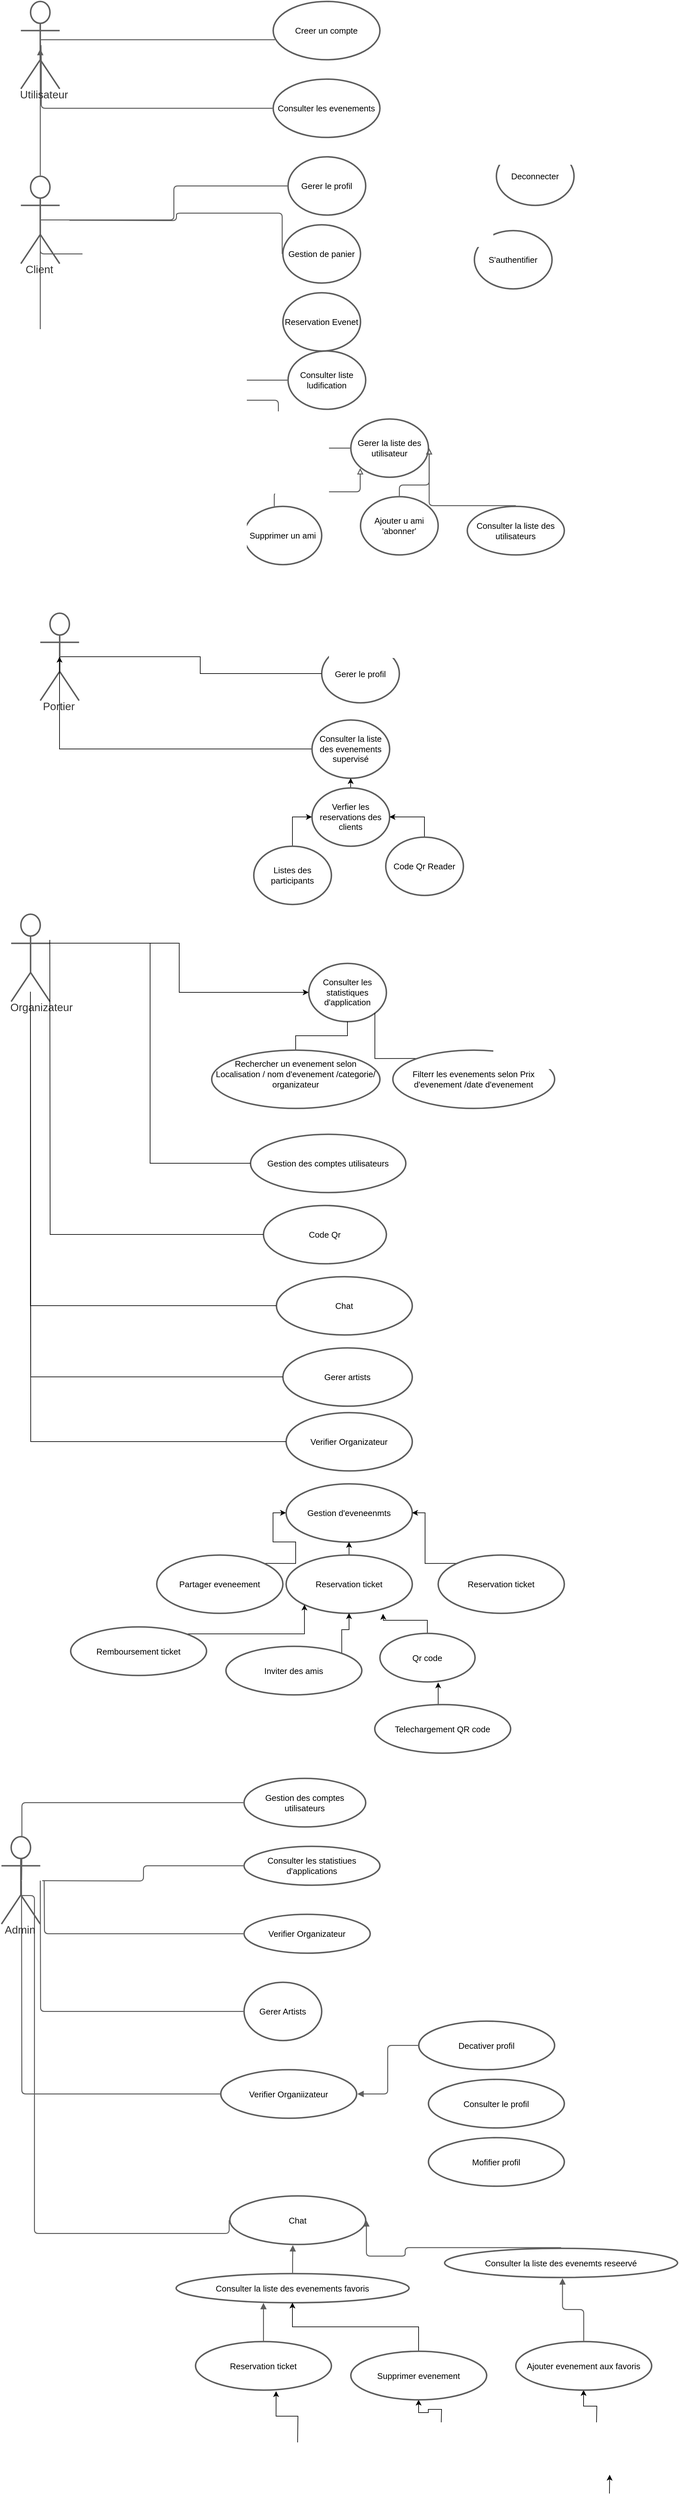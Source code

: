 <mxfile version="20.8.15" type="github">
  <diagram name="Page-1" id="k-a6IqjKt22_uS10msmN">
    <mxGraphModel dx="2100" dy="1060" grid="1" gridSize="10" guides="1" tooltips="1" connect="1" arrows="1" fold="1" page="1" pageScale="1" pageWidth="827" pageHeight="1169" math="0" shadow="0">
      <root>
        <mxCell id="0" />
        <mxCell id="1" parent="0" />
        <mxCell id="5G4IDF_U-Jctl3EP4ENw-1" value="Consulter les statistiques d&#39;application" style="html=1;overflow=block;blockSpacing=1;whiteSpace=wrap;ellipse;fontSize=13;spacing=3.8;strokeColor=#5e5e5e;strokeOpacity=100;rounded=1;absoluteArcSize=1;arcSize=9;strokeWidth=2.3;lucidId=.BitsejxpJ_f;" vertex="1" parent="1">
          <mxGeometry x="515" y="1545" width="120" height="90" as="geometry" />
        </mxCell>
        <mxCell id="5G4IDF_U-Jctl3EP4ENw-2" value="Gerer le profil" style="html=1;overflow=block;blockSpacing=1;whiteSpace=wrap;ellipse;fontSize=13;spacing=3.8;strokeColor=#5e5e5e;strokeOpacity=100;rounded=1;absoluteArcSize=1;arcSize=9;strokeWidth=2.3;lucidId=.BitsejxpJ_f;" vertex="1" parent="1">
          <mxGeometry x="535" y="1052.5" width="120" height="90" as="geometry" />
        </mxCell>
        <mxCell id="5G4IDF_U-Jctl3EP4ENw-3" style="edgeStyle=orthogonalEdgeStyle;rounded=0;orthogonalLoop=1;jettySize=auto;html=1;exitX=0.5;exitY=0;exitDx=0;exitDy=0;endArrow=none;endFill=0;" edge="1" parent="1" source="5G4IDF_U-Jctl3EP4ENw-4" target="5G4IDF_U-Jctl3EP4ENw-1">
          <mxGeometry relative="1" as="geometry" />
        </mxCell>
        <mxCell id="5G4IDF_U-Jctl3EP4ENw-4" value="&lt;div&gt;Rechercher un evenement selon Localisation / nom d&#39;evenement /categorie/ organizateur&lt;br&gt;&lt;/div&gt;&lt;div&gt;&lt;br&gt;&lt;/div&gt;" style="html=1;overflow=block;blockSpacing=1;whiteSpace=wrap;ellipse;fontSize=13;spacing=3.8;strokeColor=#5e5e5e;strokeOpacity=100;rounded=1;absoluteArcSize=1;arcSize=9;strokeWidth=2.3;lucidId=.BitsejxpJ_f;" vertex="1" parent="1">
          <mxGeometry x="365" y="1679" width="260" height="90" as="geometry" />
        </mxCell>
        <mxCell id="5G4IDF_U-Jctl3EP4ENw-5" style="edgeStyle=orthogonalEdgeStyle;rounded=0;orthogonalLoop=1;jettySize=auto;html=1;exitX=0;exitY=0;exitDx=0;exitDy=0;entryX=1;entryY=1;entryDx=0;entryDy=0;endArrow=none;endFill=0;" edge="1" parent="1" source="5G4IDF_U-Jctl3EP4ENw-6" target="5G4IDF_U-Jctl3EP4ENw-1">
          <mxGeometry relative="1" as="geometry" />
        </mxCell>
        <mxCell id="5G4IDF_U-Jctl3EP4ENw-6" value="Filterr les evenements selon Prix d&#39;evenement /date d&#39;evenement" style="html=1;overflow=block;blockSpacing=1;whiteSpace=wrap;ellipse;fontSize=13;spacing=3.8;strokeColor=#5e5e5e;strokeOpacity=100;rounded=1;absoluteArcSize=1;arcSize=9;strokeWidth=2.3;lucidId=.BitsejxpJ_f;" vertex="1" parent="1">
          <mxGeometry x="645" y="1679" width="250" height="90" as="geometry" />
        </mxCell>
        <mxCell id="5G4IDF_U-Jctl3EP4ENw-7" value="Code Qr" style="html=1;overflow=block;blockSpacing=1;whiteSpace=wrap;ellipse;fontSize=13;spacing=3.8;strokeColor=#5e5e5e;strokeOpacity=100;rounded=1;absoluteArcSize=1;arcSize=9;strokeWidth=2.3;lucidId=.BitsejxpJ_f;" vertex="1" parent="1">
          <mxGeometry x="445" y="1919" width="190" height="90" as="geometry" />
        </mxCell>
        <mxCell id="5G4IDF_U-Jctl3EP4ENw-8" value="Chat" style="html=1;overflow=block;blockSpacing=1;whiteSpace=wrap;ellipse;fontSize=13;spacing=3.8;strokeColor=#5e5e5e;strokeOpacity=100;rounded=1;absoluteArcSize=1;arcSize=9;strokeWidth=2.3;lucidId=.BitsejxpJ_f;" vertex="1" parent="1">
          <mxGeometry x="465" y="2029" width="210" height="90" as="geometry" />
        </mxCell>
        <mxCell id="5G4IDF_U-Jctl3EP4ENw-9" value="Gerer artists" style="html=1;overflow=block;blockSpacing=1;whiteSpace=wrap;ellipse;fontSize=13;spacing=3.8;strokeColor=#5e5e5e;strokeOpacity=100;rounded=1;absoluteArcSize=1;arcSize=9;strokeWidth=2.3;lucidId=.BitsejxpJ_f;" vertex="1" parent="1">
          <mxGeometry x="475" y="2139" width="200" height="90" as="geometry" />
        </mxCell>
        <mxCell id="5G4IDF_U-Jctl3EP4ENw-10" value="Verifier Organizateur" style="html=1;overflow=block;blockSpacing=1;whiteSpace=wrap;ellipse;fontSize=13;spacing=3.8;strokeColor=#5e5e5e;strokeOpacity=100;rounded=1;absoluteArcSize=1;arcSize=9;strokeWidth=2.3;lucidId=.BitsejxpJ_f;" vertex="1" parent="1">
          <mxGeometry x="480" y="2239" width="195" height="90" as="geometry" />
        </mxCell>
        <mxCell id="5G4IDF_U-Jctl3EP4ENw-11" value="Gestion des comptes utilisateurs" style="html=1;overflow=block;blockSpacing=1;whiteSpace=wrap;ellipse;fontSize=13;spacing=3.8;strokeColor=#5e5e5e;strokeOpacity=100;rounded=1;absoluteArcSize=1;arcSize=9;strokeWidth=2.3;lucidId=.BitsejxpJ_f;" vertex="1" parent="1">
          <mxGeometry x="425" y="1809" width="240" height="90" as="geometry" />
        </mxCell>
        <mxCell id="5G4IDF_U-Jctl3EP4ENw-12" value="Gestion d&#39;eveneenmts" style="html=1;overflow=block;blockSpacing=1;whiteSpace=wrap;ellipse;fontSize=13;spacing=3.8;strokeColor=#5e5e5e;strokeOpacity=100;rounded=1;absoluteArcSize=1;arcSize=9;strokeWidth=2.3;lucidId=.BitsejxpJ_f;" vertex="1" parent="1">
          <mxGeometry x="480" y="2349" width="195" height="90" as="geometry" />
        </mxCell>
        <mxCell id="5G4IDF_U-Jctl3EP4ENw-101" style="edgeStyle=orthogonalEdgeStyle;rounded=0;orthogonalLoop=1;jettySize=auto;html=1;exitX=0.5;exitY=0;exitDx=0;exitDy=0;entryX=0.5;entryY=1;entryDx=0;entryDy=0;" edge="1" parent="1" source="5G4IDF_U-Jctl3EP4ENw-13" target="5G4IDF_U-Jctl3EP4ENw-12">
          <mxGeometry relative="1" as="geometry" />
        </mxCell>
        <mxCell id="5G4IDF_U-Jctl3EP4ENw-13" value="Reservation ticket" style="html=1;overflow=block;blockSpacing=1;whiteSpace=wrap;ellipse;fontSize=13;spacing=3.8;strokeColor=#5e5e5e;strokeOpacity=100;rounded=1;absoluteArcSize=1;arcSize=9;strokeWidth=2.3;lucidId=.BitsejxpJ_f;" vertex="1" parent="1">
          <mxGeometry x="480" y="2459" width="195" height="90" as="geometry" />
        </mxCell>
        <mxCell id="5G4IDF_U-Jctl3EP4ENw-102" style="edgeStyle=orthogonalEdgeStyle;rounded=0;orthogonalLoop=1;jettySize=auto;html=1;exitX=0;exitY=0;exitDx=0;exitDy=0;entryX=1;entryY=0.5;entryDx=0;entryDy=0;" edge="1" parent="1" source="5G4IDF_U-Jctl3EP4ENw-14" target="5G4IDF_U-Jctl3EP4ENw-12">
          <mxGeometry relative="1" as="geometry" />
        </mxCell>
        <mxCell id="5G4IDF_U-Jctl3EP4ENw-14" value="Reservation ticket" style="html=1;overflow=block;blockSpacing=1;whiteSpace=wrap;ellipse;fontSize=13;spacing=3.8;strokeColor=#5e5e5e;strokeOpacity=100;rounded=1;absoluteArcSize=1;arcSize=9;strokeWidth=2.3;lucidId=.BitsejxpJ_f;" vertex="1" parent="1">
          <mxGeometry x="715" y="2459" width="195" height="90" as="geometry" />
        </mxCell>
        <mxCell id="5G4IDF_U-Jctl3EP4ENw-100" style="edgeStyle=orthogonalEdgeStyle;rounded=0;orthogonalLoop=1;jettySize=auto;html=1;exitX=1;exitY=0;exitDx=0;exitDy=0;entryX=0;entryY=0.5;entryDx=0;entryDy=0;" edge="1" parent="1" source="5G4IDF_U-Jctl3EP4ENw-15" target="5G4IDF_U-Jctl3EP4ENw-12">
          <mxGeometry relative="1" as="geometry" />
        </mxCell>
        <mxCell id="5G4IDF_U-Jctl3EP4ENw-15" value="Partager eveneement" style="html=1;overflow=block;blockSpacing=1;whiteSpace=wrap;ellipse;fontSize=13;spacing=3.8;strokeColor=#5e5e5e;strokeOpacity=100;rounded=1;absoluteArcSize=1;arcSize=9;strokeWidth=2.3;lucidId=.BitsejxpJ_f;" vertex="1" parent="1">
          <mxGeometry x="280" y="2459" width="195" height="90" as="geometry" />
        </mxCell>
        <mxCell id="5G4IDF_U-Jctl3EP4ENw-93" style="edgeStyle=orthogonalEdgeStyle;rounded=0;orthogonalLoop=1;jettySize=auto;html=1;exitX=0.5;exitY=0;exitDx=0;exitDy=0;entryX=0.594;entryY=1.025;entryDx=0;entryDy=0;entryPerimeter=0;" edge="1" parent="1" target="5G4IDF_U-Jctl3EP4ENw-64">
          <mxGeometry relative="1" as="geometry">
            <mxPoint x="498" y="3830" as="sourcePoint" />
          </mxGeometry>
        </mxCell>
        <mxCell id="5G4IDF_U-Jctl3EP4ENw-92" style="edgeStyle=orthogonalEdgeStyle;rounded=0;orthogonalLoop=1;jettySize=auto;html=1;exitX=0.5;exitY=0;exitDx=0;exitDy=0;" edge="1" parent="1" target="5G4IDF_U-Jctl3EP4ENw-65">
          <mxGeometry relative="1" as="geometry">
            <mxPoint x="720" y="3799" as="sourcePoint" />
          </mxGeometry>
        </mxCell>
        <mxCell id="5G4IDF_U-Jctl3EP4ENw-91" style="edgeStyle=orthogonalEdgeStyle;rounded=0;orthogonalLoop=1;jettySize=auto;html=1;exitX=0.5;exitY=0;exitDx=0;exitDy=0;" edge="1" parent="1" target="5G4IDF_U-Jctl3EP4ENw-66">
          <mxGeometry relative="1" as="geometry">
            <mxPoint x="960" y="3799" as="sourcePoint" />
          </mxGeometry>
        </mxCell>
        <mxCell id="5G4IDF_U-Jctl3EP4ENw-19" value="Consulter les evenements" style="html=1;overflow=block;blockSpacing=1;whiteSpace=wrap;ellipse;fontSize=13;spacing=3.8;strokeColor=#5e5e5e;strokeOpacity=100;rounded=1;absoluteArcSize=1;arcSize=9;strokeWidth=2.3;lucidId=soitjvf58P_N;" vertex="1" parent="1">
          <mxGeometry x="460" y="179" width="165" height="90" as="geometry" />
        </mxCell>
        <mxCell id="5G4IDF_U-Jctl3EP4ENw-20" value="Client" style="html=1;overflow=block;blockSpacing=1;shape=umlActor;labelPosition=center;verticalLabelPosition=bottom;verticalAlign=top;whiteSpace=nowrap;fontSize=16.7;fontColor=#333333;align=center;spacing=0;strokeColor=#5e5e5e;strokeOpacity=100;rounded=1;absoluteArcSize=1;arcSize=9;strokeWidth=2.3;lucidId=Zoit8c.qYpQ7;" vertex="1" parent="1">
          <mxGeometry x="70" y="329" width="60" height="135" as="geometry" />
        </mxCell>
        <mxCell id="5G4IDF_U-Jctl3EP4ENw-21" value="" style="html=1;jettySize=18;whiteSpace=wrap;fontSize=13;strokeColor=#5E5E5E;strokeWidth=1.5;rounded=1;arcSize=12;edgeStyle=orthogonalEdgeStyle;startArrow=none;endArrow=block;endFill=1;lucidId=mpitS5lhm7C1;" edge="1" parent="1">
          <mxGeometry width="100" height="100" relative="1" as="geometry">
            <Array as="points" />
            <mxPoint x="626" y="118" as="sourcePoint" />
            <mxPoint x="626" y="118" as="targetPoint" />
          </mxGeometry>
        </mxCell>
        <mxCell id="5G4IDF_U-Jctl3EP4ENw-22" value="" style="html=1;jettySize=18;whiteSpace=wrap;fontSize=13;strokeColor=#5E5E5E;strokeWidth=1.5;rounded=1;arcSize=12;edgeStyle=orthogonalEdgeStyle;startArrow=none;endArrow=none;exitX=0.519;exitY=0.438;exitPerimeter=0;entryX=0.017;entryY=0.657;entryPerimeter=0;lucidId=TritnC.DPWvg;" edge="1" parent="1">
          <mxGeometry width="100" height="100" relative="1" as="geometry">
            <Array as="points" />
            <mxPoint x="101.14" y="118.13" as="sourcePoint" />
            <mxPoint x="462.805" y="118.13" as="targetPoint" />
          </mxGeometry>
        </mxCell>
        <mxCell id="5G4IDF_U-Jctl3EP4ENw-23" value="" style="html=1;jettySize=18;whiteSpace=wrap;fontSize=13;strokeColor=#5E5E5E;strokeWidth=1.5;rounded=1;arcSize=12;edgeStyle=orthogonalEdgeStyle;startArrow=none;endArrow=none;exitX=-0.007;exitY=0.5;exitPerimeter=0;entryX=0.519;entryY=0.5;entryPerimeter=0;lucidId=xsitqul2D.Xv;" edge="1" parent="1" source="5G4IDF_U-Jctl3EP4ENw-19">
          <mxGeometry width="100" height="100" relative="1" as="geometry">
            <Array as="points" />
            <mxPoint x="101.14" y="126.5" as="targetPoint" />
          </mxGeometry>
        </mxCell>
        <mxCell id="5G4IDF_U-Jctl3EP4ENw-24" value="Gerer le profil" style="html=1;overflow=block;blockSpacing=1;whiteSpace=wrap;ellipse;fontSize=13;spacing=3.8;strokeColor=#5e5e5e;strokeOpacity=100;rounded=1;absoluteArcSize=1;arcSize=9;strokeWidth=2.3;lucidId=3sitsereLQRn;" vertex="1" parent="1">
          <mxGeometry x="483" y="299" width="120" height="90" as="geometry" />
        </mxCell>
        <mxCell id="5G4IDF_U-Jctl3EP4ENw-25" value="Gestion de panier" style="html=1;overflow=block;blockSpacing=1;whiteSpace=wrap;ellipse;fontSize=13;spacing=3.8;strokeColor=#5e5e5e;strokeOpacity=100;rounded=1;absoluteArcSize=1;arcSize=9;strokeWidth=2.3;lucidId=atit3Y5sFF7p;" vertex="1" parent="1">
          <mxGeometry x="475" y="404" width="120" height="90" as="geometry" />
        </mxCell>
        <mxCell id="5G4IDF_U-Jctl3EP4ENw-26" value="Reservation Evenet" style="html=1;overflow=block;blockSpacing=1;whiteSpace=wrap;ellipse;fontSize=13;spacing=3.8;strokeColor=#5e5e5e;strokeOpacity=100;rounded=1;absoluteArcSize=1;arcSize=9;strokeWidth=2.3;lucidId=jtitNFk_JNwB;" vertex="1" parent="1">
          <mxGeometry x="475" y="509" width="120" height="90" as="geometry" />
        </mxCell>
        <mxCell id="5G4IDF_U-Jctl3EP4ENw-27" value="Consulter liste ludification" style="html=1;overflow=block;blockSpacing=1;whiteSpace=wrap;ellipse;fontSize=13;spacing=3.8;strokeColor=#5e5e5e;strokeOpacity=100;rounded=1;absoluteArcSize=1;arcSize=9;strokeWidth=2.3;lucidId=AtitZLWRrcX2;" vertex="1" parent="1">
          <mxGeometry x="483" y="599" width="120" height="90" as="geometry" />
        </mxCell>
        <mxCell id="5G4IDF_U-Jctl3EP4ENw-28" value="Gerer la liste des utilisateur" style="html=1;overflow=block;blockSpacing=1;whiteSpace=wrap;ellipse;fontSize=13;spacing=3.8;strokeColor=#5e5e5e;strokeOpacity=100;rounded=1;absoluteArcSize=1;arcSize=9;strokeWidth=2.3;lucidId=kuitx5RgH1xn;" vertex="1" parent="1">
          <mxGeometry x="580" y="704" width="120" height="90" as="geometry" />
        </mxCell>
        <mxCell id="5G4IDF_U-Jctl3EP4ENw-29" value="Ajouter u ami &#39;abonner&#39;" style="html=1;overflow=block;blockSpacing=1;whiteSpace=wrap;ellipse;fontSize=13;spacing=3.8;strokeColor=#5e5e5e;strokeOpacity=100;rounded=1;absoluteArcSize=1;arcSize=9;strokeWidth=2.3;lucidId=yuiteOMJiaQA;" vertex="1" parent="1">
          <mxGeometry x="595" y="824" width="120" height="90" as="geometry" />
        </mxCell>
        <mxCell id="5G4IDF_U-Jctl3EP4ENw-30" value="Supprimer un ami" style="html=1;overflow=block;blockSpacing=1;whiteSpace=wrap;ellipse;fontSize=13;spacing=3.8;strokeColor=#5e5e5e;strokeOpacity=100;rounded=1;absoluteArcSize=1;arcSize=9;strokeWidth=2.3;lucidId=Juitxt.MBrJM;" vertex="1" parent="1">
          <mxGeometry x="415" y="839" width="120" height="90" as="geometry" />
        </mxCell>
        <mxCell id="5G4IDF_U-Jctl3EP4ENw-31" value="Consulter la liste des utilisateurs" style="html=1;overflow=block;blockSpacing=1;whiteSpace=wrap;ellipse;fontSize=13;spacing=3.8;strokeColor=#5e5e5e;strokeOpacity=100;rounded=1;absoluteArcSize=1;arcSize=9;strokeWidth=2.3;lucidId=SuitE4AoL12q;" vertex="1" parent="1">
          <mxGeometry x="760" y="839" width="150" height="75" as="geometry" />
        </mxCell>
        <mxCell id="5G4IDF_U-Jctl3EP4ENw-32" value="S&#39;authentifier" style="html=1;overflow=block;blockSpacing=1;whiteSpace=wrap;ellipse;fontSize=13;spacing=3.8;strokeColor=#5e5e5e;strokeOpacity=100;rounded=1;absoluteArcSize=1;arcSize=9;strokeWidth=2.3;lucidId=XvitAHHM73nt;" vertex="1" parent="1">
          <mxGeometry x="771" y="413" width="120" height="90" as="geometry" />
        </mxCell>
        <mxCell id="5G4IDF_U-Jctl3EP4ENw-33" value="Deconnecter" style="html=1;overflow=block;blockSpacing=1;whiteSpace=wrap;ellipse;fontSize=13;spacing=3.8;strokeColor=#5e5e5e;strokeOpacity=100;rounded=1;absoluteArcSize=1;arcSize=9;strokeWidth=2.3;lucidId=XvitmW9DInrr;" vertex="1" parent="1">
          <mxGeometry x="805" y="284" width="120" height="90" as="geometry" />
        </mxCell>
        <mxCell id="5G4IDF_U-Jctl3EP4ENw-34" value="" style="html=1;jettySize=18;whiteSpace=wrap;fontSize=13;strokeColor=#5E5E5E;strokeWidth=1.5;rounded=1;arcSize=12;edgeStyle=orthogonalEdgeStyle;startArrow=none;endArrow=none;exitX=0.519;exitY=0.5;exitPerimeter=0;entryX=-0.009;entryY=0.5;entryPerimeter=0;lucidId=uwitn57VtS-p;" edge="1" parent="1" source="5G4IDF_U-Jctl3EP4ENw-20" target="5G4IDF_U-Jctl3EP4ENw-24">
          <mxGeometry width="100" height="100" relative="1" as="geometry">
            <Array as="points" />
          </mxGeometry>
        </mxCell>
        <mxCell id="5G4IDF_U-Jctl3EP4ENw-35" value="" style="html=1;jettySize=18;whiteSpace=wrap;fontSize=13;strokeColor=#5E5E5E;strokeWidth=1.5;rounded=1;arcSize=12;edgeStyle=orthogonalEdgeStyle;startArrow=none;endArrow=none;entryX=-0.009;entryY=0.5;entryPerimeter=0;lucidId=xwitSEJRgs7D;" edge="1" parent="1" target="5G4IDF_U-Jctl3EP4ENw-25">
          <mxGeometry width="100" height="100" relative="1" as="geometry">
            <Array as="points" />
            <mxPoint x="145" y="397" as="sourcePoint" />
          </mxGeometry>
        </mxCell>
        <mxCell id="5G4IDF_U-Jctl3EP4ENw-36" value="" style="html=1;jettySize=18;whiteSpace=wrap;fontSize=13;strokeColor=#5E5E5E;strokeWidth=1.5;rounded=1;arcSize=12;edgeStyle=orthogonalEdgeStyle;startArrow=none;endArrow=none;entryX=-0.009;entryY=0.5;entryPerimeter=0;lucidId=EwitnhvqmceC;exitX=0.5;exitY=0.5;exitDx=0;exitDy=0;exitPerimeter=0;" edge="1" parent="1" source="5G4IDF_U-Jctl3EP4ENw-20" target="5G4IDF_U-Jctl3EP4ENw-27">
          <mxGeometry width="100" height="100" relative="1" as="geometry">
            <Array as="points">
              <mxPoint x="100" y="449" />
              <mxPoint x="205" y="449" />
              <mxPoint x="205" y="644" />
            </Array>
            <mxPoint x="146" y="449" as="sourcePoint" />
          </mxGeometry>
        </mxCell>
        <mxCell id="5G4IDF_U-Jctl3EP4ENw-37" value="" style="html=1;jettySize=18;whiteSpace=wrap;fontSize=13;strokeColor=#5E5E5E;strokeWidth=1.5;rounded=1;arcSize=12;edgeStyle=orthogonalEdgeStyle;startArrow=none;endArrow=none;entryX=-0.009;entryY=0.5;entryPerimeter=0;lucidId=VwitKGgVvQV3;exitX=0.5;exitY=0.5;exitDx=0;exitDy=0;exitPerimeter=0;" edge="1" parent="1" source="5G4IDF_U-Jctl3EP4ENw-20" target="5G4IDF_U-Jctl3EP4ENw-28">
          <mxGeometry width="100" height="100" relative="1" as="geometry">
            <Array as="points">
              <mxPoint x="100" y="675" />
              <mxPoint x="468" y="675" />
              <mxPoint x="468" y="749" />
            </Array>
            <mxPoint x="146" y="449" as="sourcePoint" />
          </mxGeometry>
        </mxCell>
        <mxCell id="5G4IDF_U-Jctl3EP4ENw-38" value="" style="html=1;jettySize=18;whiteSpace=wrap;fontSize=13;strokeColor=#5E5E5E;strokeWidth=1.5;rounded=1;arcSize=12;edgeStyle=orthogonalEdgeStyle;startArrow=none;endArrow=block;endFill=0;exitX=0.389;exitY=0;exitPerimeter=0;entryX=0.121;entryY=0.843;entryPerimeter=0;lucidId=_witxVBQDQPL;" edge="1" parent="1" source="5G4IDF_U-Jctl3EP4ENw-30" target="5G4IDF_U-Jctl3EP4ENw-28">
          <mxGeometry width="100" height="100" relative="1" as="geometry">
            <Array as="points" />
          </mxGeometry>
        </mxCell>
        <mxCell id="5G4IDF_U-Jctl3EP4ENw-39" value="" style="html=1;jettySize=18;whiteSpace=wrap;fontSize=13;strokeColor=#5E5E5E;strokeWidth=1.5;rounded=1;arcSize=12;edgeStyle=orthogonalEdgeStyle;startArrow=none;endArrow=block;endFill=0;exitX=0.5;exitY=-0.013;exitPerimeter=0;entryX=1.009;entryY=0.5;entryPerimeter=0;lucidId=hxitQ018nh-G;" edge="1" parent="1" source="5G4IDF_U-Jctl3EP4ENw-29" target="5G4IDF_U-Jctl3EP4ENw-28">
          <mxGeometry width="100" height="100" relative="1" as="geometry">
            <Array as="points" />
          </mxGeometry>
        </mxCell>
        <mxCell id="5G4IDF_U-Jctl3EP4ENw-40" value="" style="html=1;jettySize=18;whiteSpace=wrap;fontSize=13;strokeColor=#5E5E5E;strokeWidth=1.5;rounded=1;arcSize=12;edgeStyle=orthogonalEdgeStyle;startArrow=none;endArrow=block;endFill=0;exitX=0.5;exitY=-0.015;exitPerimeter=0;entryX=1.009;entryY=0.5;entryPerimeter=0;lucidId=qxit4EoMMmFK;" edge="1" parent="1" source="5G4IDF_U-Jctl3EP4ENw-31" target="5G4IDF_U-Jctl3EP4ENw-28">
          <mxGeometry width="100" height="100" relative="1" as="geometry">
            <Array as="points" />
          </mxGeometry>
        </mxCell>
        <mxCell id="5G4IDF_U-Jctl3EP4ENw-41" value="" style="html=1;jettySize=18;whiteSpace=wrap;fontSize=13;strokeColor=#5E5E5E;strokeWidth=1.5;rounded=1;arcSize=12;edgeStyle=orthogonalEdgeStyle;startArrow=none;endArrow=block;endFill=1;exitX=0.5;exitY=-0.008;exitPerimeter=0;entryX=0.5;entryY=0.542;entryPerimeter=0;lucidId=Kzith7.PF6Yj;" edge="1" parent="1" source="5G4IDF_U-Jctl3EP4ENw-20">
          <mxGeometry width="100" height="100" relative="1" as="geometry">
            <Array as="points" />
            <mxPoint x="100" y="132.17" as="targetPoint" />
          </mxGeometry>
        </mxCell>
        <mxCell id="5G4IDF_U-Jctl3EP4ENw-42" style="edgeStyle=orthogonalEdgeStyle;rounded=0;orthogonalLoop=1;jettySize=auto;html=1;exitX=0.5;exitY=0.5;exitDx=0;exitDy=0;exitPerimeter=0;entryX=0;entryY=0.5;entryDx=0;entryDy=0;endArrow=none;endFill=0;" edge="1" parent="1" source="5G4IDF_U-Jctl3EP4ENw-43" target="5G4IDF_U-Jctl3EP4ENw-2">
          <mxGeometry relative="1" as="geometry" />
        </mxCell>
        <mxCell id="5G4IDF_U-Jctl3EP4ENw-43" value="Portier" style="html=1;overflow=block;blockSpacing=1;shape=umlActor;labelPosition=center;verticalLabelPosition=bottom;verticalAlign=top;whiteSpace=nowrap;fontSize=16.7;fontColor=#333333;align=center;spacing=0;strokeColor=#5e5e5e;strokeOpacity=100;rounded=1;absoluteArcSize=1;arcSize=9;strokeWidth=2.3;lucidId=wAitfE4UTxwo;" vertex="1" parent="1">
          <mxGeometry x="100" y="1004" width="60" height="135" as="geometry" />
        </mxCell>
        <mxCell id="5G4IDF_U-Jctl3EP4ENw-44" style="edgeStyle=orthogonalEdgeStyle;rounded=0;orthogonalLoop=1;jettySize=auto;html=1;exitX=0;exitY=0.5;exitDx=0;exitDy=0;entryX=0.5;entryY=0.5;entryDx=0;entryDy=0;entryPerimeter=0;" edge="1" parent="1" source="5G4IDF_U-Jctl3EP4ENw-45" target="5G4IDF_U-Jctl3EP4ENw-43">
          <mxGeometry relative="1" as="geometry">
            <mxPoint x="165" y="1079" as="targetPoint" />
          </mxGeometry>
        </mxCell>
        <mxCell id="5G4IDF_U-Jctl3EP4ENw-45" value="Consulter la liste des evenements supervisé" style="html=1;overflow=block;blockSpacing=1;whiteSpace=wrap;ellipse;fontSize=13;spacing=3.8;strokeColor=#5e5e5e;strokeOpacity=100;rounded=1;absoluteArcSize=1;arcSize=9;strokeWidth=2.3;lucidId=eDitzyq0~7Tt;" vertex="1" parent="1">
          <mxGeometry x="520" y="1169" width="120" height="90" as="geometry" />
        </mxCell>
        <mxCell id="5G4IDF_U-Jctl3EP4ENw-46" style="edgeStyle=orthogonalEdgeStyle;rounded=0;orthogonalLoop=1;jettySize=auto;html=1;exitX=0.5;exitY=0;exitDx=0;exitDy=0;entryX=0.5;entryY=1;entryDx=0;entryDy=0;" edge="1" parent="1" source="5G4IDF_U-Jctl3EP4ENw-47" target="5G4IDF_U-Jctl3EP4ENw-45">
          <mxGeometry relative="1" as="geometry" />
        </mxCell>
        <mxCell id="5G4IDF_U-Jctl3EP4ENw-47" value="Verfier les reservations des clients" style="html=1;overflow=block;blockSpacing=1;whiteSpace=wrap;ellipse;fontSize=13;spacing=3.8;strokeColor=#5e5e5e;strokeOpacity=100;rounded=1;absoluteArcSize=1;arcSize=9;strokeWidth=2.3;lucidId=tDitnoB0Gj56;" vertex="1" parent="1">
          <mxGeometry x="520" y="1274" width="120" height="90" as="geometry" />
        </mxCell>
        <mxCell id="5G4IDF_U-Jctl3EP4ENw-48" style="edgeStyle=orthogonalEdgeStyle;rounded=0;orthogonalLoop=1;jettySize=auto;html=1;exitX=0.5;exitY=0;exitDx=0;exitDy=0;entryX=1;entryY=0.5;entryDx=0;entryDy=0;" edge="1" parent="1" source="5G4IDF_U-Jctl3EP4ENw-49" target="5G4IDF_U-Jctl3EP4ENw-47">
          <mxGeometry relative="1" as="geometry" />
        </mxCell>
        <mxCell id="5G4IDF_U-Jctl3EP4ENw-49" value="Code Qr Reader" style="html=1;overflow=block;blockSpacing=1;whiteSpace=wrap;ellipse;fontSize=13;spacing=3.8;strokeColor=#5e5e5e;strokeOpacity=100;rounded=1;absoluteArcSize=1;arcSize=9;strokeWidth=2.3;lucidId=FDit9r1I3Rdw;" vertex="1" parent="1">
          <mxGeometry x="634" y="1350" width="120" height="90" as="geometry" />
        </mxCell>
        <mxCell id="5G4IDF_U-Jctl3EP4ENw-50" style="edgeStyle=orthogonalEdgeStyle;rounded=0;orthogonalLoop=1;jettySize=auto;html=1;exitX=0.5;exitY=0;exitDx=0;exitDy=0;entryX=0;entryY=0.5;entryDx=0;entryDy=0;" edge="1" parent="1" source="5G4IDF_U-Jctl3EP4ENw-51" target="5G4IDF_U-Jctl3EP4ENw-47">
          <mxGeometry relative="1" as="geometry" />
        </mxCell>
        <mxCell id="5G4IDF_U-Jctl3EP4ENw-51" value="Listes des participants" style="html=1;overflow=block;blockSpacing=1;whiteSpace=wrap;ellipse;fontSize=13;spacing=3.8;strokeColor=#5e5e5e;strokeOpacity=100;rounded=1;absoluteArcSize=1;arcSize=9;strokeWidth=2.3;lucidId=GDitkXp_RSrx;" vertex="1" parent="1">
          <mxGeometry x="430" y="1364" width="120" height="90" as="geometry" />
        </mxCell>
        <mxCell id="5G4IDF_U-Jctl3EP4ENw-52" value="Gestion des comptes utilisateurs" style="html=1;overflow=block;blockSpacing=1;whiteSpace=wrap;ellipse;fontSize=13;spacing=3.8;strokeColor=#5e5e5e;strokeOpacity=100;rounded=1;absoluteArcSize=1;arcSize=9;strokeWidth=2.3;lucidId=2CmtHglSXUaJ;" vertex="1" parent="1">
          <mxGeometry x="415" y="2804" width="188" height="75" as="geometry" />
        </mxCell>
        <mxCell id="5G4IDF_U-Jctl3EP4ENw-53" value="Consulter les  statistiues d&#39;applications" style="html=1;overflow=block;blockSpacing=1;whiteSpace=wrap;ellipse;fontSize=13;spacing=3.8;strokeColor=#5e5e5e;strokeOpacity=100;rounded=1;absoluteArcSize=1;arcSize=9;strokeWidth=2.3;lucidId=4Cmtud14x5Y7;" vertex="1" parent="1">
          <mxGeometry x="415" y="2909" width="210" height="60" as="geometry" />
        </mxCell>
        <mxCell id="5G4IDF_U-Jctl3EP4ENw-54" value="Verifier Organizateur" style="html=1;overflow=block;blockSpacing=1;whiteSpace=wrap;ellipse;fontSize=13;spacing=3.8;strokeColor=#5e5e5e;strokeOpacity=100;rounded=1;absoluteArcSize=1;arcSize=9;strokeWidth=2.3;lucidId=6CmtnAD3XU6T;" vertex="1" parent="1">
          <mxGeometry x="415" y="3014" width="195" height="60" as="geometry" />
        </mxCell>
        <mxCell id="5G4IDF_U-Jctl3EP4ENw-55" value="Gerer  Artists" style="html=1;overflow=block;blockSpacing=1;whiteSpace=wrap;ellipse;fontSize=13;spacing=3.8;strokeColor=#5e5e5e;strokeOpacity=100;rounded=1;absoluteArcSize=1;arcSize=9;strokeWidth=2.3;lucidId=9Cmt3dIYTxuM;" vertex="1" parent="1">
          <mxGeometry x="415" y="3119" width="120" height="90" as="geometry" />
        </mxCell>
        <mxCell id="5G4IDF_U-Jctl3EP4ENw-57" value="Verifier  Organiizateur" style="html=1;overflow=block;blockSpacing=1;whiteSpace=wrap;ellipse;fontSize=13;spacing=3.8;strokeColor=#5e5e5e;strokeOpacity=100;rounded=1;absoluteArcSize=1;arcSize=9;strokeWidth=2.3;lucidId=vEmtup_oRFgD;" vertex="1" parent="1">
          <mxGeometry x="379" y="3254" width="210" height="75" as="geometry" />
        </mxCell>
        <mxCell id="5G4IDF_U-Jctl3EP4ENw-58" value="Decativer profil" style="html=1;overflow=block;blockSpacing=1;whiteSpace=wrap;ellipse;fontSize=13;spacing=3.8;strokeColor=#5e5e5e;strokeOpacity=100;rounded=1;absoluteArcSize=1;arcSize=9;strokeWidth=2.3;lucidId=UEmtKaLi1W1V;" vertex="1" parent="1">
          <mxGeometry x="685" y="3179" width="210" height="75" as="geometry" />
        </mxCell>
        <mxCell id="5G4IDF_U-Jctl3EP4ENw-59" value="Consulter le profil" style="html=1;overflow=block;blockSpacing=1;whiteSpace=wrap;ellipse;fontSize=13;spacing=3.8;strokeColor=#5e5e5e;strokeOpacity=100;rounded=1;absoluteArcSize=1;arcSize=9;strokeWidth=2.3;lucidId=9EmtDgn2g~nr;" vertex="1" parent="1">
          <mxGeometry x="700" y="3269" width="210" height="75" as="geometry" />
        </mxCell>
        <mxCell id="5G4IDF_U-Jctl3EP4ENw-60" value="Mofifier profil" style="html=1;overflow=block;blockSpacing=1;whiteSpace=wrap;ellipse;fontSize=13;spacing=3.8;strokeColor=#5e5e5e;strokeOpacity=100;rounded=1;absoluteArcSize=1;arcSize=9;strokeWidth=2.3;lucidId=lFmtOqZzf6Zj;" vertex="1" parent="1">
          <mxGeometry x="700" y="3359" width="210" height="75" as="geometry" />
        </mxCell>
        <mxCell id="5G4IDF_U-Jctl3EP4ENw-61" value="Chat" style="html=1;overflow=block;blockSpacing=1;whiteSpace=wrap;ellipse;fontSize=13;spacing=3.8;strokeColor=#5e5e5e;strokeOpacity=100;rounded=1;absoluteArcSize=1;arcSize=9;strokeWidth=2.3;lucidId=zFmtClotAud6;" vertex="1" parent="1">
          <mxGeometry x="393" y="3449" width="210" height="75" as="geometry" />
        </mxCell>
        <mxCell id="5G4IDF_U-Jctl3EP4ENw-62" value="Consulter la liste des evenements favoris" style="html=1;overflow=block;blockSpacing=1;whiteSpace=wrap;ellipse;fontSize=13;spacing=3.8;strokeColor=#5e5e5e;strokeOpacity=100;rounded=1;absoluteArcSize=1;arcSize=9;strokeWidth=2.3;lucidId=2FmtQf8mHPAP;" vertex="1" parent="1">
          <mxGeometry x="310" y="3569" width="360" height="45" as="geometry" />
        </mxCell>
        <mxCell id="5G4IDF_U-Jctl3EP4ENw-63" value="Consulter la liste des evenemts reseervé" style="html=1;overflow=block;blockSpacing=1;whiteSpace=wrap;ellipse;fontSize=13;spacing=3.8;strokeColor=#5e5e5e;strokeOpacity=100;rounded=1;absoluteArcSize=1;arcSize=9;strokeWidth=2.3;lucidId=mGmt4DAFEJal;" vertex="1" parent="1">
          <mxGeometry x="725" y="3530" width="360" height="45" as="geometry" />
        </mxCell>
        <mxCell id="5G4IDF_U-Jctl3EP4ENw-64" value="Reservation  ticket" style="html=1;overflow=block;blockSpacing=1;whiteSpace=wrap;ellipse;fontSize=13;spacing=3.8;strokeColor=#5e5e5e;strokeOpacity=100;rounded=1;absoluteArcSize=1;arcSize=9;strokeWidth=2.3;lucidId=RGmtVi8AV7nn;" vertex="1" parent="1">
          <mxGeometry x="340" y="3674" width="210" height="75" as="geometry" />
        </mxCell>
        <mxCell id="5G4IDF_U-Jctl3EP4ENw-95" style="edgeStyle=orthogonalEdgeStyle;rounded=0;orthogonalLoop=1;jettySize=auto;html=1;exitX=0.5;exitY=0;exitDx=0;exitDy=0;" edge="1" parent="1" source="5G4IDF_U-Jctl3EP4ENw-65" target="5G4IDF_U-Jctl3EP4ENw-62">
          <mxGeometry relative="1" as="geometry" />
        </mxCell>
        <mxCell id="5G4IDF_U-Jctl3EP4ENw-65" value="Supprimer evenement" style="html=1;overflow=block;blockSpacing=1;whiteSpace=wrap;ellipse;fontSize=13;spacing=3.8;strokeColor=#5e5e5e;strokeOpacity=100;rounded=1;absoluteArcSize=1;arcSize=9;strokeWidth=2.3;lucidId=1GmtvfArZXu1;" vertex="1" parent="1">
          <mxGeometry x="580" y="3689" width="210" height="75" as="geometry" />
        </mxCell>
        <mxCell id="5G4IDF_U-Jctl3EP4ENw-66" value="Ajouter evenement aux favoris" style="html=1;overflow=block;blockSpacing=1;whiteSpace=wrap;ellipse;fontSize=13;spacing=3.8;strokeColor=#5e5e5e;strokeOpacity=100;rounded=1;absoluteArcSize=1;arcSize=9;strokeWidth=2.3;lucidId=9Gmt70UD0CTz;" vertex="1" parent="1">
          <mxGeometry x="835" y="3674" width="210" height="75" as="geometry" />
        </mxCell>
        <mxCell id="5G4IDF_U-Jctl3EP4ENw-67" value="" style="html=1;jettySize=18;whiteSpace=wrap;fontSize=13;strokeColor=#5E5E5E;strokeWidth=1.5;rounded=1;arcSize=12;edgeStyle=orthogonalEdgeStyle;startArrow=none;endArrow=block;endFill=1;exitX=0.5;exitY=-0.015;exitPerimeter=0;entryX=0.375;entryY=1.005;entryPerimeter=0;lucidId=oHmty7-V5Fug;" edge="1" parent="1" source="5G4IDF_U-Jctl3EP4ENw-64" target="5G4IDF_U-Jctl3EP4ENw-62">
          <mxGeometry width="100" height="100" relative="1" as="geometry">
            <Array as="points" />
          </mxGeometry>
        </mxCell>
        <mxCell id="5G4IDF_U-Jctl3EP4ENw-69" value="" style="html=1;jettySize=18;whiteSpace=wrap;fontSize=13;strokeColor=#5E5E5E;strokeWidth=1.5;rounded=1;arcSize=12;edgeStyle=orthogonalEdgeStyle;startArrow=none;endArrow=block;endFill=1;exitX=0.5;exitY=-0.015;exitPerimeter=0;entryX=0.506;entryY=1.024;entryPerimeter=0;lucidId=zHmtEKJRXJli;" edge="1" parent="1" source="5G4IDF_U-Jctl3EP4ENw-66" target="5G4IDF_U-Jctl3EP4ENw-63">
          <mxGeometry width="100" height="100" relative="1" as="geometry">
            <Array as="points" />
          </mxGeometry>
        </mxCell>
        <mxCell id="5G4IDF_U-Jctl3EP4ENw-70" value="" style="html=1;jettySize=18;whiteSpace=wrap;fontSize=13;strokeColor=#5E5E5E;strokeWidth=1.5;rounded=1;arcSize=12;edgeStyle=orthogonalEdgeStyle;startArrow=none;endArrow=block;endFill=1;exitX=0.5;exitY=-0.025;exitPerimeter=0;entryX=0.464;entryY=1.013;entryPerimeter=0;lucidId=EHmtWlyCZZdp;" edge="1" parent="1" source="5G4IDF_U-Jctl3EP4ENw-62" target="5G4IDF_U-Jctl3EP4ENw-61">
          <mxGeometry width="100" height="100" relative="1" as="geometry">
            <Array as="points" />
          </mxGeometry>
        </mxCell>
        <mxCell id="5G4IDF_U-Jctl3EP4ENw-71" value="" style="html=1;jettySize=18;whiteSpace=wrap;fontSize=13;strokeColor=#5E5E5E;strokeWidth=1.5;rounded=1;arcSize=12;edgeStyle=orthogonalEdgeStyle;startArrow=none;endArrow=block;endFill=1;exitX=0.5;exitY=-0.025;exitPerimeter=0;entryX=1.005;entryY=0.5;entryPerimeter=0;lucidId=HHmtfgAWmcY.;" edge="1" parent="1" source="5G4IDF_U-Jctl3EP4ENw-63" target="5G4IDF_U-Jctl3EP4ENw-61">
          <mxGeometry width="100" height="100" relative="1" as="geometry">
            <Array as="points" />
          </mxGeometry>
        </mxCell>
        <mxCell id="5G4IDF_U-Jctl3EP4ENw-72" value="" style="html=1;jettySize=18;whiteSpace=wrap;fontSize=13;strokeColor=#5E5E5E;strokeWidth=1.5;rounded=1;arcSize=12;edgeStyle=orthogonalEdgeStyle;startArrow=none;endArrow=none;exitX=-0.006;exitY=0.5;exitPerimeter=0;entryX=0.519;entryY=0.5;entryPerimeter=0;lucidId=ZHmtpmNAPGJC;" edge="1" parent="1" source="5G4IDF_U-Jctl3EP4ENw-52">
          <mxGeometry width="100" height="100" relative="1" as="geometry">
            <Array as="points" />
            <mxPoint x="71.14" y="2961.5" as="targetPoint" />
          </mxGeometry>
        </mxCell>
        <mxCell id="5G4IDF_U-Jctl3EP4ENw-73" value="" style="html=1;jettySize=18;whiteSpace=wrap;fontSize=13;strokeColor=#5E5E5E;strokeWidth=1.5;rounded=1;arcSize=12;edgeStyle=orthogonalEdgeStyle;startArrow=none;endArrow=none;exitX=-0.005;exitY=0.5;exitPerimeter=0;lucidId=6Hmt9NX5txgA;" edge="1" parent="1" source="5G4IDF_U-Jctl3EP4ENw-53">
          <mxGeometry width="100" height="100" relative="1" as="geometry">
            <Array as="points" />
            <mxPoint x="103.0" y="2962" as="targetPoint" />
          </mxGeometry>
        </mxCell>
        <mxCell id="5G4IDF_U-Jctl3EP4ENw-74" value="" style="html=1;jettySize=18;whiteSpace=wrap;fontSize=13;strokeColor=#5E5E5E;strokeWidth=1.5;rounded=1;arcSize=12;edgeStyle=orthogonalEdgeStyle;startArrow=none;endArrow=none;exitX=-0.006;exitY=0.5;exitPerimeter=0;lucidId=bImtluqSiDk2;" edge="1" parent="1" source="5G4IDF_U-Jctl3EP4ENw-54">
          <mxGeometry width="100" height="100" relative="1" as="geometry">
            <Array as="points" />
            <mxPoint x="106" y="2962" as="targetPoint" />
          </mxGeometry>
        </mxCell>
        <mxCell id="5G4IDF_U-Jctl3EP4ENw-75" value="" style="html=1;jettySize=18;whiteSpace=wrap;fontSize=13;strokeColor=#5E5E5E;strokeWidth=1.5;rounded=1;arcSize=12;edgeStyle=orthogonalEdgeStyle;startArrow=none;endArrow=none;exitX=-0.009;exitY=0.5;exitPerimeter=0;lucidId=gImt8u_Dkexs;" edge="1" parent="1" source="5G4IDF_U-Jctl3EP4ENw-55">
          <mxGeometry width="100" height="100" relative="1" as="geometry">
            <Array as="points" />
            <mxPoint x="100" y="2962" as="targetPoint" />
          </mxGeometry>
        </mxCell>
        <mxCell id="5G4IDF_U-Jctl3EP4ENw-76" value="" style="html=1;jettySize=18;whiteSpace=wrap;fontSize=13;strokeColor=#5E5E5E;strokeWidth=1.5;rounded=1;arcSize=12;edgeStyle=orthogonalEdgeStyle;startArrow=none;endArrow=none;exitX=-0.005;exitY=0.5;exitPerimeter=0;lucidId=nImtBN8M5mBA;" edge="1" parent="1" source="5G4IDF_U-Jctl3EP4ENw-57">
          <mxGeometry width="100" height="100" relative="1" as="geometry">
            <Array as="points" />
            <mxPoint x="71" y="2962" as="targetPoint" />
          </mxGeometry>
        </mxCell>
        <mxCell id="5G4IDF_U-Jctl3EP4ENw-77" value="" style="html=1;jettySize=18;whiteSpace=wrap;fontSize=13;strokeColor=#5E5E5E;strokeWidth=1.5;rounded=1;arcSize=12;edgeStyle=orthogonalEdgeStyle;startArrow=none;endArrow=none;exitX=-0.005;exitY=0.5;exitPerimeter=0;lucidId=sImtSxUsSN19;" edge="1" parent="1" source="5G4IDF_U-Jctl3EP4ENw-61">
          <mxGeometry width="100" height="100" relative="1" as="geometry">
            <Array as="points">
              <mxPoint x="91" y="3507" />
            </Array>
            <mxPoint x="71" y="2985" as="targetPoint" />
          </mxGeometry>
        </mxCell>
        <mxCell id="5G4IDF_U-Jctl3EP4ENw-78" value="" style="html=1;jettySize=18;whiteSpace=wrap;fontSize=13;strokeColor=#5E5E5E;strokeWidth=1.5;rounded=1;arcSize=12;edgeStyle=orthogonalEdgeStyle;startArrow=none;endArrow=block;endFill=1;exitX=-0.005;exitY=0.5;exitPerimeter=0;entryX=1.005;entryY=0.5;entryPerimeter=0;lucidId=RImtE9g9BrEt;" edge="1" parent="1" source="5G4IDF_U-Jctl3EP4ENw-58" target="5G4IDF_U-Jctl3EP4ENw-57">
          <mxGeometry width="100" height="100" relative="1" as="geometry">
            <Array as="points" />
          </mxGeometry>
        </mxCell>
        <mxCell id="5G4IDF_U-Jctl3EP4ENw-79" style="edgeStyle=orthogonalEdgeStyle;rounded=0;orthogonalLoop=1;jettySize=auto;html=1;exitX=1;exitY=0.333;exitDx=0;exitDy=0;exitPerimeter=0;entryX=0;entryY=0.5;entryDx=0;entryDy=0;" edge="1" parent="1" source="5G4IDF_U-Jctl3EP4ENw-80" target="5G4IDF_U-Jctl3EP4ENw-1">
          <mxGeometry relative="1" as="geometry" />
        </mxCell>
        <mxCell id="5G4IDF_U-Jctl3EP4ENw-80" value="&lt;div&gt;Organizateur&lt;/div&gt;&lt;div&gt;&lt;br&gt;&lt;/div&gt;" style="html=1;overflow=block;blockSpacing=1;shape=umlActor;labelPosition=center;verticalLabelPosition=bottom;verticalAlign=top;whiteSpace=nowrap;fontSize=16.7;fontColor=#333333;align=center;spacing=0;strokeColor=#5e5e5e;strokeOpacity=100;rounded=1;absoluteArcSize=1;arcSize=9;strokeWidth=2.3;lucidId=wAitfE4UTxwo;" vertex="1" parent="1">
          <mxGeometry x="55" y="1469" width="60" height="135" as="geometry" />
        </mxCell>
        <mxCell id="5G4IDF_U-Jctl3EP4ENw-81" style="edgeStyle=orthogonalEdgeStyle;rounded=0;orthogonalLoop=1;jettySize=auto;html=1;exitX=0;exitY=0.5;exitDx=0;exitDy=0;entryX=1;entryY=0.333;entryDx=0;entryDy=0;entryPerimeter=0;endArrow=none;endFill=0;" edge="1" parent="1" source="5G4IDF_U-Jctl3EP4ENw-11" target="5G4IDF_U-Jctl3EP4ENw-80">
          <mxGeometry relative="1" as="geometry" />
        </mxCell>
        <mxCell id="5G4IDF_U-Jctl3EP4ENw-82" style="edgeStyle=orthogonalEdgeStyle;rounded=0;orthogonalLoop=1;jettySize=auto;html=1;exitX=0;exitY=0.5;exitDx=0;exitDy=0;endArrow=none;endFill=0;" edge="1" parent="1" source="5G4IDF_U-Jctl3EP4ENw-7">
          <mxGeometry relative="1" as="geometry">
            <mxPoint x="115" y="1509" as="targetPoint" />
          </mxGeometry>
        </mxCell>
        <mxCell id="5G4IDF_U-Jctl3EP4ENw-83" style="edgeStyle=orthogonalEdgeStyle;rounded=0;orthogonalLoop=1;jettySize=auto;html=1;exitX=0;exitY=0.5;exitDx=0;exitDy=0;endArrow=none;endFill=0;" edge="1" parent="1" source="5G4IDF_U-Jctl3EP4ENw-8" target="5G4IDF_U-Jctl3EP4ENw-80">
          <mxGeometry relative="1" as="geometry" />
        </mxCell>
        <mxCell id="5G4IDF_U-Jctl3EP4ENw-84" style="edgeStyle=orthogonalEdgeStyle;rounded=0;orthogonalLoop=1;jettySize=auto;html=1;exitX=0;exitY=0.5;exitDx=0;exitDy=0;endArrow=none;endFill=0;" edge="1" parent="1" source="5G4IDF_U-Jctl3EP4ENw-9">
          <mxGeometry relative="1" as="geometry">
            <mxPoint x="85" y="1599" as="targetPoint" />
          </mxGeometry>
        </mxCell>
        <mxCell id="5G4IDF_U-Jctl3EP4ENw-85" style="edgeStyle=orthogonalEdgeStyle;rounded=0;orthogonalLoop=1;jettySize=auto;html=1;exitX=0;exitY=0.5;exitDx=0;exitDy=0;endArrow=none;endFill=0;" edge="1" parent="1" source="5G4IDF_U-Jctl3EP4ENw-10">
          <mxGeometry relative="1" as="geometry">
            <mxPoint x="85" y="1589" as="targetPoint" />
          </mxGeometry>
        </mxCell>
        <mxCell id="5G4IDF_U-Jctl3EP4ENw-86" value="Creer un compte" style="html=1;overflow=block;blockSpacing=1;whiteSpace=wrap;ellipse;fontSize=13;spacing=3.8;strokeColor=#5e5e5e;strokeOpacity=100;rounded=1;absoluteArcSize=1;arcSize=9;strokeWidth=2.3;lucidId=KpitLF8Kvkj4;" vertex="1" parent="1">
          <mxGeometry x="460" y="59" width="165" height="90" as="geometry" />
        </mxCell>
        <mxCell id="5G4IDF_U-Jctl3EP4ENw-87" value="Utilisateur" style="html=1;overflow=block;blockSpacing=1;shape=umlActor;labelPosition=center;verticalLabelPosition=bottom;verticalAlign=top;whiteSpace=nowrap;fontSize=16.7;fontColor=#333333;align=center;spacing=0;strokeColor=#5e5e5e;strokeOpacity=100;rounded=1;absoluteArcSize=1;arcSize=9;strokeWidth=2.3;lucidId=8mitzC-ZQj-q;" vertex="1" parent="1">
          <mxGeometry x="70" y="59" width="60" height="135" as="geometry" />
        </mxCell>
        <mxCell id="5G4IDF_U-Jctl3EP4ENw-90" style="edgeStyle=orthogonalEdgeStyle;rounded=0;orthogonalLoop=1;jettySize=auto;html=1;exitX=0.5;exitY=0;exitDx=0;exitDy=0;" edge="1" parent="1">
          <mxGeometry relative="1" as="geometry">
            <mxPoint x="980.333" y="3880" as="targetPoint" />
            <mxPoint x="980" y="3909" as="sourcePoint" />
          </mxGeometry>
        </mxCell>
        <mxCell id="5G4IDF_U-Jctl3EP4ENw-89" value="Admin" style="html=1;overflow=block;blockSpacing=1;shape=umlActor;labelPosition=center;verticalLabelPosition=bottom;verticalAlign=top;whiteSpace=nowrap;fontSize=16.7;fontColor=#333333;align=center;spacing=0;strokeColor=#5e5e5e;strokeOpacity=100;rounded=1;absoluteArcSize=1;arcSize=9;strokeWidth=2.3;lucidId=TCmtfz8hAuSR;" vertex="1" parent="1">
          <mxGeometry x="40" y="2894" width="60" height="135" as="geometry" />
        </mxCell>
        <mxCell id="5G4IDF_U-Jctl3EP4ENw-103" style="edgeStyle=orthogonalEdgeStyle;rounded=0;orthogonalLoop=1;jettySize=auto;html=1;exitX=1;exitY=0;exitDx=0;exitDy=0;entryX=0.5;entryY=1;entryDx=0;entryDy=0;" edge="1" parent="1" source="5G4IDF_U-Jctl3EP4ENw-96" target="5G4IDF_U-Jctl3EP4ENw-13">
          <mxGeometry relative="1" as="geometry" />
        </mxCell>
        <mxCell id="5G4IDF_U-Jctl3EP4ENw-96" value="Inviter des amis" style="html=1;overflow=block;blockSpacing=1;whiteSpace=wrap;ellipse;fontSize=13;spacing=3.8;strokeColor=#5e5e5e;strokeOpacity=100;rounded=1;absoluteArcSize=1;arcSize=9;strokeWidth=2.3;lucidId=1GmtvfArZXu1;" vertex="1" parent="1">
          <mxGeometry x="387" y="2600" width="210" height="75" as="geometry" />
        </mxCell>
        <mxCell id="5G4IDF_U-Jctl3EP4ENw-104" style="edgeStyle=orthogonalEdgeStyle;rounded=0;orthogonalLoop=1;jettySize=auto;html=1;exitX=0.5;exitY=0;exitDx=0;exitDy=0;" edge="1" parent="1" source="5G4IDF_U-Jctl3EP4ENw-97">
          <mxGeometry relative="1" as="geometry">
            <mxPoint x="630" y="2550" as="targetPoint" />
          </mxGeometry>
        </mxCell>
        <mxCell id="5G4IDF_U-Jctl3EP4ENw-97" value="Qr code" style="html=1;overflow=block;blockSpacing=1;whiteSpace=wrap;ellipse;fontSize=13;spacing=3.8;strokeColor=#5e5e5e;strokeOpacity=100;rounded=1;absoluteArcSize=1;arcSize=9;strokeWidth=2.3;lucidId=1GmtvfArZXu1;" vertex="1" parent="1">
          <mxGeometry x="625" y="2580" width="147" height="75" as="geometry" />
        </mxCell>
        <mxCell id="5G4IDF_U-Jctl3EP4ENw-106" style="edgeStyle=orthogonalEdgeStyle;rounded=0;orthogonalLoop=1;jettySize=auto;html=1;exitX=0.5;exitY=0;exitDx=0;exitDy=0;entryX=0.614;entryY=1.013;entryDx=0;entryDy=0;entryPerimeter=0;" edge="1" parent="1" source="5G4IDF_U-Jctl3EP4ENw-98" target="5G4IDF_U-Jctl3EP4ENw-97">
          <mxGeometry relative="1" as="geometry" />
        </mxCell>
        <mxCell id="5G4IDF_U-Jctl3EP4ENw-98" value="Telechargement QR code" style="html=1;overflow=block;blockSpacing=1;whiteSpace=wrap;ellipse;fontSize=13;spacing=3.8;strokeColor=#5e5e5e;strokeOpacity=100;rounded=1;absoluteArcSize=1;arcSize=9;strokeWidth=2.3;lucidId=1GmtvfArZXu1;" vertex="1" parent="1">
          <mxGeometry x="617" y="2690" width="210" height="75" as="geometry" />
        </mxCell>
        <mxCell id="5G4IDF_U-Jctl3EP4ENw-105" style="edgeStyle=orthogonalEdgeStyle;rounded=0;orthogonalLoop=1;jettySize=auto;html=1;exitX=1;exitY=0;exitDx=0;exitDy=0;entryX=0;entryY=1;entryDx=0;entryDy=0;" edge="1" parent="1" source="5G4IDF_U-Jctl3EP4ENw-99" target="5G4IDF_U-Jctl3EP4ENw-13">
          <mxGeometry relative="1" as="geometry" />
        </mxCell>
        <mxCell id="5G4IDF_U-Jctl3EP4ENw-99" value="Remboursement ticket" style="html=1;overflow=block;blockSpacing=1;whiteSpace=wrap;ellipse;fontSize=13;spacing=3.8;strokeColor=#5e5e5e;strokeOpacity=100;rounded=1;absoluteArcSize=1;arcSize=9;strokeWidth=2.3;lucidId=1GmtvfArZXu1;" vertex="1" parent="1">
          <mxGeometry x="147" y="2570" width="210" height="75" as="geometry" />
        </mxCell>
      </root>
    </mxGraphModel>
  </diagram>
</mxfile>
